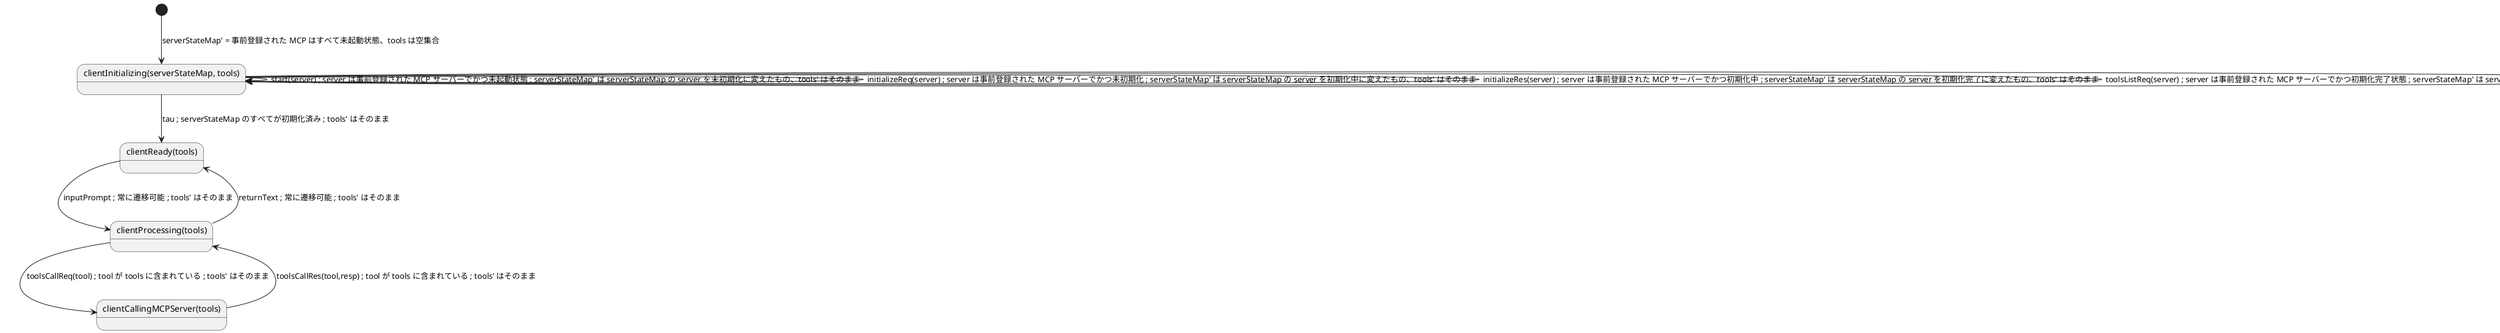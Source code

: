 @startuml

state "clientInitializing(serverStateMap, tools)" as c0
state "clientReady(tools)" as c1
state "clientProcessing(tools)" as c2
state "clientCallingMCPServer(tools)" as c3
[*] --> c0 : serverStateMap' = 事前登録された MCP はすべて未起動状態、tools は空集合
c0 --> c1 : tau ; serverStateMap のすべてが初期化済み ; tools' はそのまま
c0 --> c0 : start(server) ; server は事前登録された MCP サーバーでかつ未起動状態 ; serverStateMap' は serverStateMap の server を未初期化に変えたもの、tools' はそのまま
c0 --> c0 : initializeReq(server) ; server は事前登録された MCP サーバーでかつ未初期化 ; serverStateMap' は serverStateMap の server を初期化中に変えたもの、tools' はそのまま
c0 --> c0 : initializeRes(server) ; server は事前登録された MCP サーバーでかつ初期化中 ; serverStateMap' は serverStateMap の server を初期化完了に変えたもの、tools' はそのまま
c0 --> c0 : toolsListReq(server) ; server は事前登録された MCP サーバーでかつ初期化完了状態 ; serverStateMap' は serverStateMap の server をツールリスト待ちに変えたもの、tools' はそのまま
c0 --> c0 : toolsListRes(server,ts) ; server は事前登録された MCP サーバーでかつ初期化完了状態 ; serverStateMap' は serverStateMap の server をツールリスト完了に変えたもの、tools' は tools に ts を加えたもの
c1 --> c2 : inputPrompt ; 常に遷移可能 ; tools' はそのまま
c2 --> c1 : returnText ; 常に遷移可能 ; tools' はそのまま
c2 --> c3 : toolsCallReq(tool) ; tool が tools に含まれている ; tools' はそのまま
c3 --> c2 : toolsCallRes(tool,resp) ; tool が tools に含まれている ; tools' はそのまま
  
@enduml
